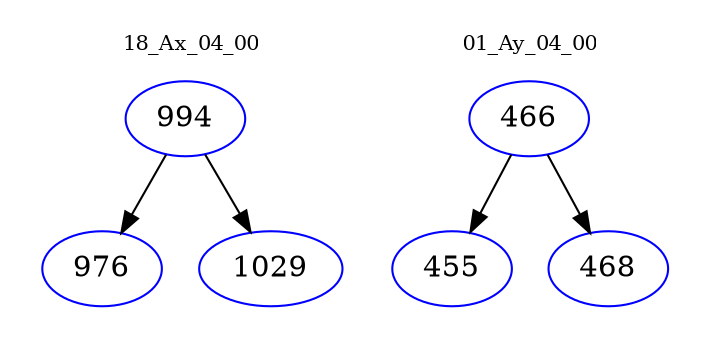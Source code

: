 digraph{
subgraph cluster_0 {
color = white
label = "18_Ax_04_00";
fontsize=10;
T0_994 [label="994", color="blue"]
T0_994 -> T0_976 [color="black"]
T0_976 [label="976", color="blue"]
T0_994 -> T0_1029 [color="black"]
T0_1029 [label="1029", color="blue"]
}
subgraph cluster_1 {
color = white
label = "01_Ay_04_00";
fontsize=10;
T1_466 [label="466", color="blue"]
T1_466 -> T1_455 [color="black"]
T1_455 [label="455", color="blue"]
T1_466 -> T1_468 [color="black"]
T1_468 [label="468", color="blue"]
}
}
